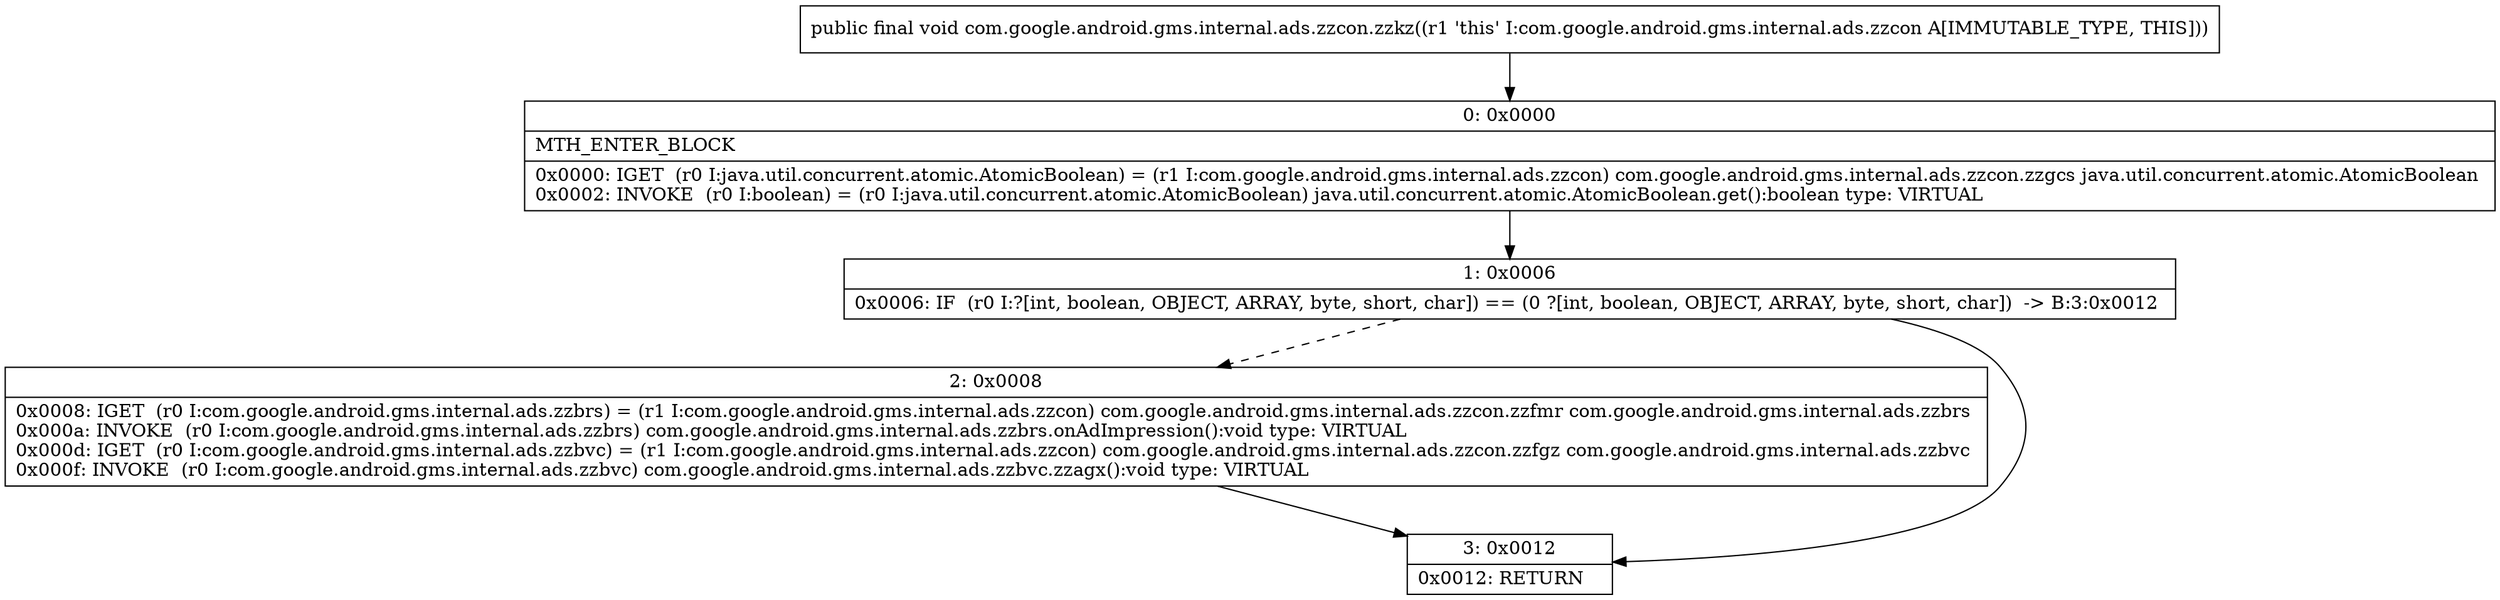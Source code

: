 digraph "CFG forcom.google.android.gms.internal.ads.zzcon.zzkz()V" {
Node_0 [shape=record,label="{0\:\ 0x0000|MTH_ENTER_BLOCK\l|0x0000: IGET  (r0 I:java.util.concurrent.atomic.AtomicBoolean) = (r1 I:com.google.android.gms.internal.ads.zzcon) com.google.android.gms.internal.ads.zzcon.zzgcs java.util.concurrent.atomic.AtomicBoolean \l0x0002: INVOKE  (r0 I:boolean) = (r0 I:java.util.concurrent.atomic.AtomicBoolean) java.util.concurrent.atomic.AtomicBoolean.get():boolean type: VIRTUAL \l}"];
Node_1 [shape=record,label="{1\:\ 0x0006|0x0006: IF  (r0 I:?[int, boolean, OBJECT, ARRAY, byte, short, char]) == (0 ?[int, boolean, OBJECT, ARRAY, byte, short, char])  \-\> B:3:0x0012 \l}"];
Node_2 [shape=record,label="{2\:\ 0x0008|0x0008: IGET  (r0 I:com.google.android.gms.internal.ads.zzbrs) = (r1 I:com.google.android.gms.internal.ads.zzcon) com.google.android.gms.internal.ads.zzcon.zzfmr com.google.android.gms.internal.ads.zzbrs \l0x000a: INVOKE  (r0 I:com.google.android.gms.internal.ads.zzbrs) com.google.android.gms.internal.ads.zzbrs.onAdImpression():void type: VIRTUAL \l0x000d: IGET  (r0 I:com.google.android.gms.internal.ads.zzbvc) = (r1 I:com.google.android.gms.internal.ads.zzcon) com.google.android.gms.internal.ads.zzcon.zzfgz com.google.android.gms.internal.ads.zzbvc \l0x000f: INVOKE  (r0 I:com.google.android.gms.internal.ads.zzbvc) com.google.android.gms.internal.ads.zzbvc.zzagx():void type: VIRTUAL \l}"];
Node_3 [shape=record,label="{3\:\ 0x0012|0x0012: RETURN   \l}"];
MethodNode[shape=record,label="{public final void com.google.android.gms.internal.ads.zzcon.zzkz((r1 'this' I:com.google.android.gms.internal.ads.zzcon A[IMMUTABLE_TYPE, THIS])) }"];
MethodNode -> Node_0;
Node_0 -> Node_1;
Node_1 -> Node_2[style=dashed];
Node_1 -> Node_3;
Node_2 -> Node_3;
}

